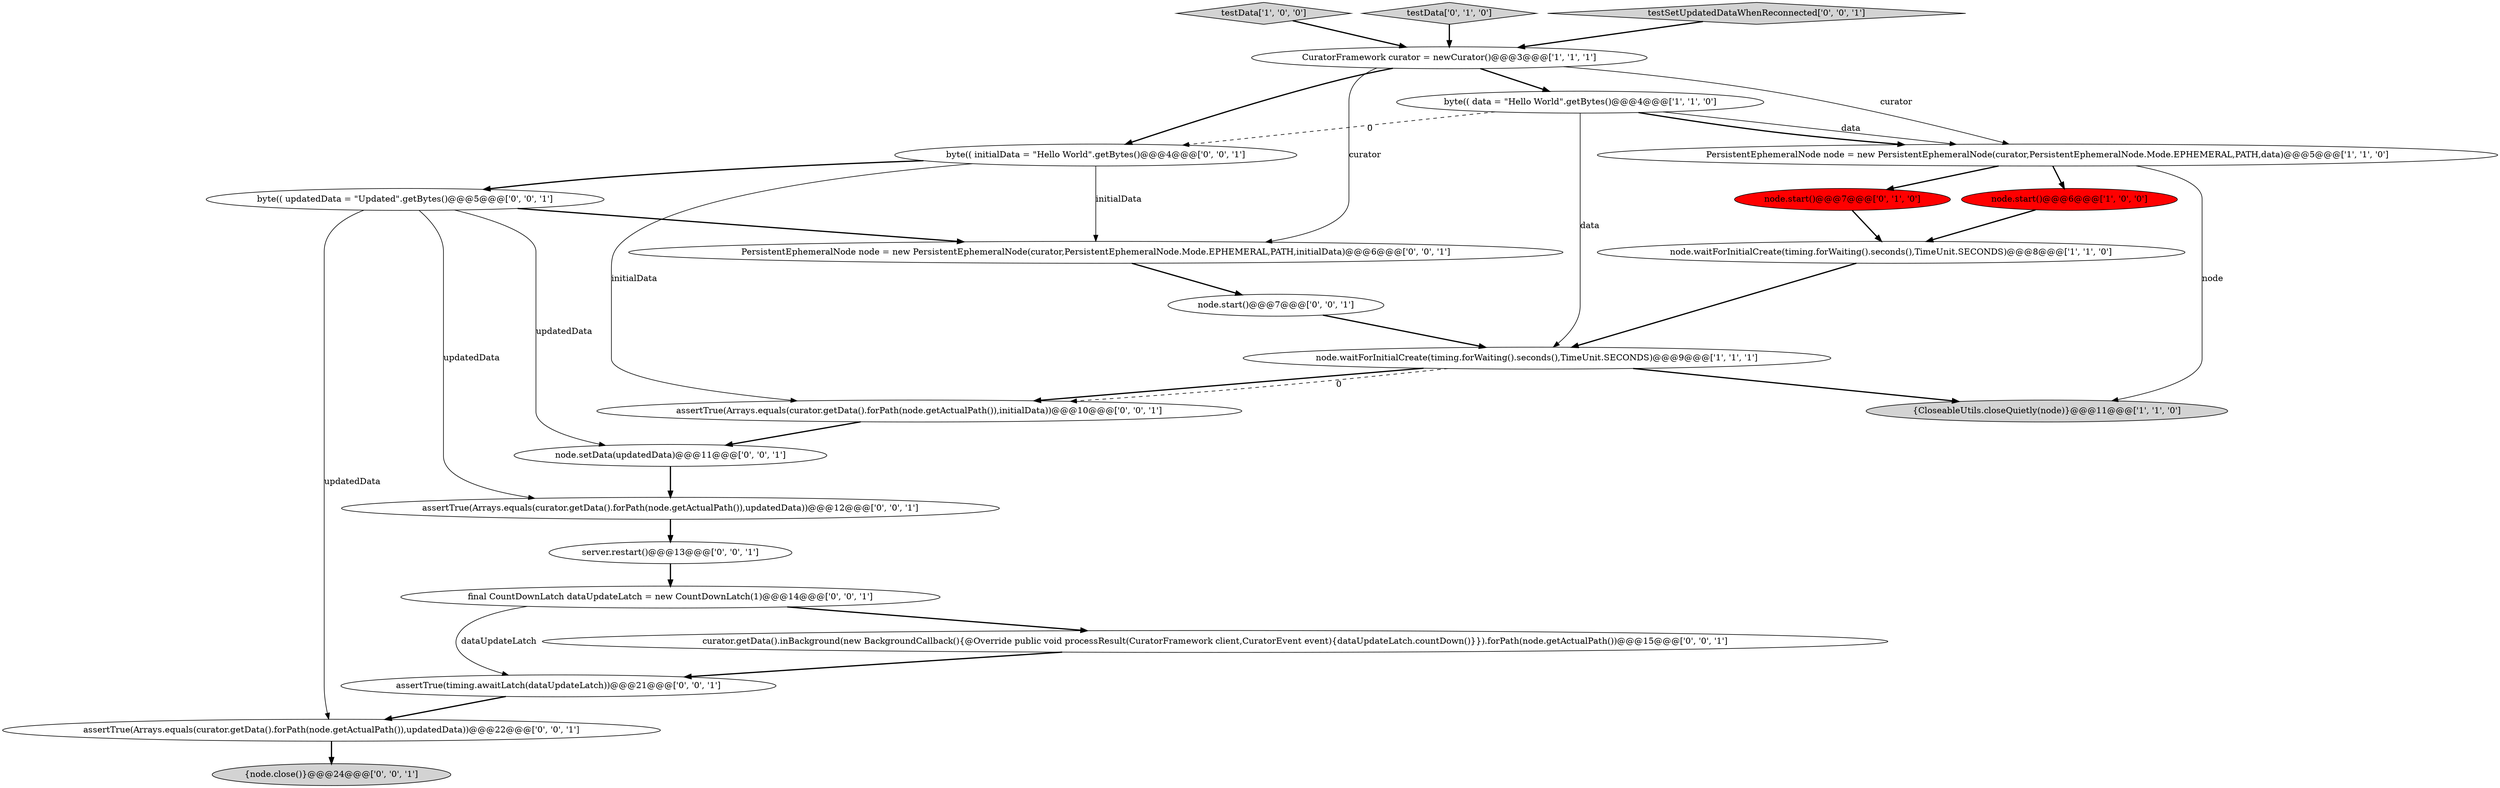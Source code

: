 digraph {
0 [style = filled, label = "node.waitForInitialCreate(timing.forWaiting().seconds(),TimeUnit.SECONDS)@@@8@@@['1', '1', '0']", fillcolor = white, shape = ellipse image = "AAA0AAABBB1BBB"];
17 [style = filled, label = "final CountDownLatch dataUpdateLatch = new CountDownLatch(1)@@@14@@@['0', '0', '1']", fillcolor = white, shape = ellipse image = "AAA0AAABBB3BBB"];
3 [style = filled, label = "node.waitForInitialCreate(timing.forWaiting().seconds(),TimeUnit.SECONDS)@@@9@@@['1', '1', '1']", fillcolor = white, shape = ellipse image = "AAA0AAABBB1BBB"];
23 [style = filled, label = "PersistentEphemeralNode node = new PersistentEphemeralNode(curator,PersistentEphemeralNode.Mode.EPHEMERAL,PATH,initialData)@@@6@@@['0', '0', '1']", fillcolor = white, shape = ellipse image = "AAA0AAABBB3BBB"];
14 [style = filled, label = "assertTrue(Arrays.equals(curator.getData().forPath(node.getActualPath()),updatedData))@@@12@@@['0', '0', '1']", fillcolor = white, shape = ellipse image = "AAA0AAABBB3BBB"];
6 [style = filled, label = "PersistentEphemeralNode node = new PersistentEphemeralNode(curator,PersistentEphemeralNode.Mode.EPHEMERAL,PATH,data)@@@5@@@['1', '1', '0']", fillcolor = white, shape = ellipse image = "AAA0AAABBB1BBB"];
7 [style = filled, label = "testData['1', '0', '0']", fillcolor = lightgray, shape = diamond image = "AAA0AAABBB1BBB"];
2 [style = filled, label = "{CloseableUtils.closeQuietly(node)}@@@11@@@['1', '1', '0']", fillcolor = lightgray, shape = ellipse image = "AAA0AAABBB1BBB"];
19 [style = filled, label = "assertTrue(timing.awaitLatch(dataUpdateLatch))@@@21@@@['0', '0', '1']", fillcolor = white, shape = ellipse image = "AAA0AAABBB3BBB"];
13 [style = filled, label = "byte(( updatedData = \"Updated\".getBytes()@@@5@@@['0', '0', '1']", fillcolor = white, shape = ellipse image = "AAA0AAABBB3BBB"];
22 [style = filled, label = "assertTrue(Arrays.equals(curator.getData().forPath(node.getActualPath()),updatedData))@@@22@@@['0', '0', '1']", fillcolor = white, shape = ellipse image = "AAA0AAABBB3BBB"];
12 [style = filled, label = "server.restart()@@@13@@@['0', '0', '1']", fillcolor = white, shape = ellipse image = "AAA0AAABBB3BBB"];
20 [style = filled, label = "assertTrue(Arrays.equals(curator.getData().forPath(node.getActualPath()),initialData))@@@10@@@['0', '0', '1']", fillcolor = white, shape = ellipse image = "AAA0AAABBB3BBB"];
15 [style = filled, label = "node.setData(updatedData)@@@11@@@['0', '0', '1']", fillcolor = white, shape = ellipse image = "AAA0AAABBB3BBB"];
11 [style = filled, label = "curator.getData().inBackground(new BackgroundCallback(){@Override public void processResult(CuratorFramework client,CuratorEvent event){dataUpdateLatch.countDown()}}).forPath(node.getActualPath())@@@15@@@['0', '0', '1']", fillcolor = white, shape = ellipse image = "AAA0AAABBB3BBB"];
21 [style = filled, label = "byte(( initialData = \"Hello World\".getBytes()@@@4@@@['0', '0', '1']", fillcolor = white, shape = ellipse image = "AAA0AAABBB3BBB"];
10 [style = filled, label = "{node.close()}@@@24@@@['0', '0', '1']", fillcolor = lightgray, shape = ellipse image = "AAA0AAABBB3BBB"];
1 [style = filled, label = "CuratorFramework curator = newCurator()@@@3@@@['1', '1', '1']", fillcolor = white, shape = ellipse image = "AAA0AAABBB1BBB"];
9 [style = filled, label = "testData['0', '1', '0']", fillcolor = lightgray, shape = diamond image = "AAA0AAABBB2BBB"];
18 [style = filled, label = "node.start()@@@7@@@['0', '0', '1']", fillcolor = white, shape = ellipse image = "AAA0AAABBB3BBB"];
16 [style = filled, label = "testSetUpdatedDataWhenReconnected['0', '0', '1']", fillcolor = lightgray, shape = diamond image = "AAA0AAABBB3BBB"];
5 [style = filled, label = "byte(( data = \"Hello World\".getBytes()@@@4@@@['1', '1', '0']", fillcolor = white, shape = ellipse image = "AAA0AAABBB1BBB"];
4 [style = filled, label = "node.start()@@@6@@@['1', '0', '0']", fillcolor = red, shape = ellipse image = "AAA1AAABBB1BBB"];
8 [style = filled, label = "node.start()@@@7@@@['0', '1', '0']", fillcolor = red, shape = ellipse image = "AAA1AAABBB2BBB"];
1->5 [style = bold, label=""];
0->3 [style = bold, label=""];
5->6 [style = solid, label="data"];
18->3 [style = bold, label=""];
7->1 [style = bold, label=""];
15->14 [style = bold, label=""];
21->23 [style = solid, label="initialData"];
12->17 [style = bold, label=""];
6->2 [style = solid, label="node"];
11->19 [style = bold, label=""];
17->19 [style = solid, label="dataUpdateLatch"];
4->0 [style = bold, label=""];
8->0 [style = bold, label=""];
6->4 [style = bold, label=""];
3->20 [style = bold, label=""];
5->6 [style = bold, label=""];
3->2 [style = bold, label=""];
13->14 [style = solid, label="updatedData"];
16->1 [style = bold, label=""];
1->21 [style = bold, label=""];
14->12 [style = bold, label=""];
3->20 [style = dashed, label="0"];
6->8 [style = bold, label=""];
22->10 [style = bold, label=""];
13->23 [style = bold, label=""];
1->6 [style = solid, label="curator"];
5->21 [style = dashed, label="0"];
13->22 [style = solid, label="updatedData"];
5->3 [style = solid, label="data"];
9->1 [style = bold, label=""];
21->20 [style = solid, label="initialData"];
20->15 [style = bold, label=""];
19->22 [style = bold, label=""];
1->23 [style = solid, label="curator"];
23->18 [style = bold, label=""];
13->15 [style = solid, label="updatedData"];
21->13 [style = bold, label=""];
17->11 [style = bold, label=""];
}
